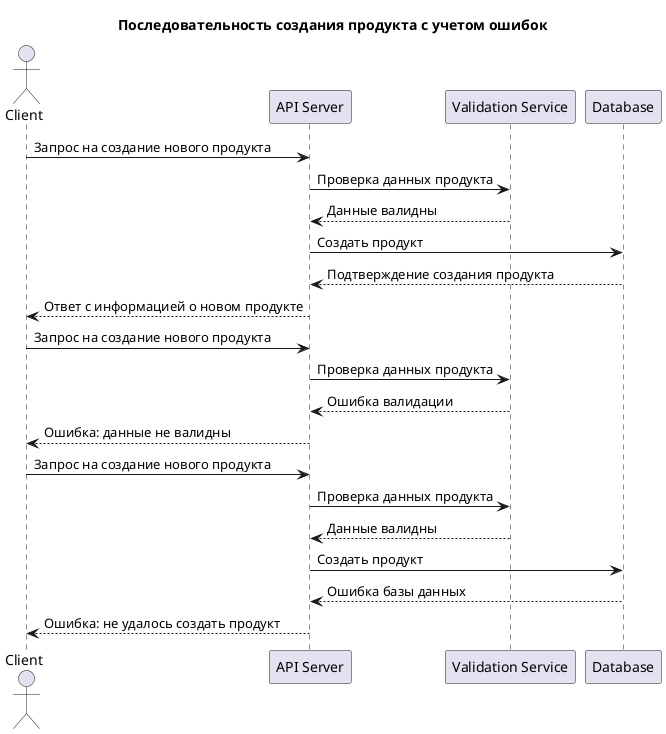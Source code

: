 @startuml
title Последовательность создания продукта с учетом ошибок
actor Client
participant "API Server" as APIServer
participant "Validation Service" as Validation
participant "Database" as DB
Client -> APIServer : Запрос на создание нового продукта
APIServer -> Validation : Проверка данных продукта
Validation --> APIServer : Данные валидны
APIServer -> DB : Создать продукт
DB --> APIServer : Подтверждение создания продукта
APIServer --> Client : Ответ с информацией о новом продукте
Client -> APIServer : Запрос на создание нового продукта
APIServer -> Validation : Проверка данных продукта
Validation --> APIServer : Ошибка валидации
APIServer --> Client : Ошибка: данные не валидны
Client -> APIServer : Запрос на создание нового продукта
APIServer -> Validation : Проверка данных продукта
Validation --> APIServer : Данные валидны
APIServer -> DB : Создать продукт
DB --> APIServer : Ошибка базы данных
APIServer --> Client : Ошибка: не удалось создать продукт
@enduml